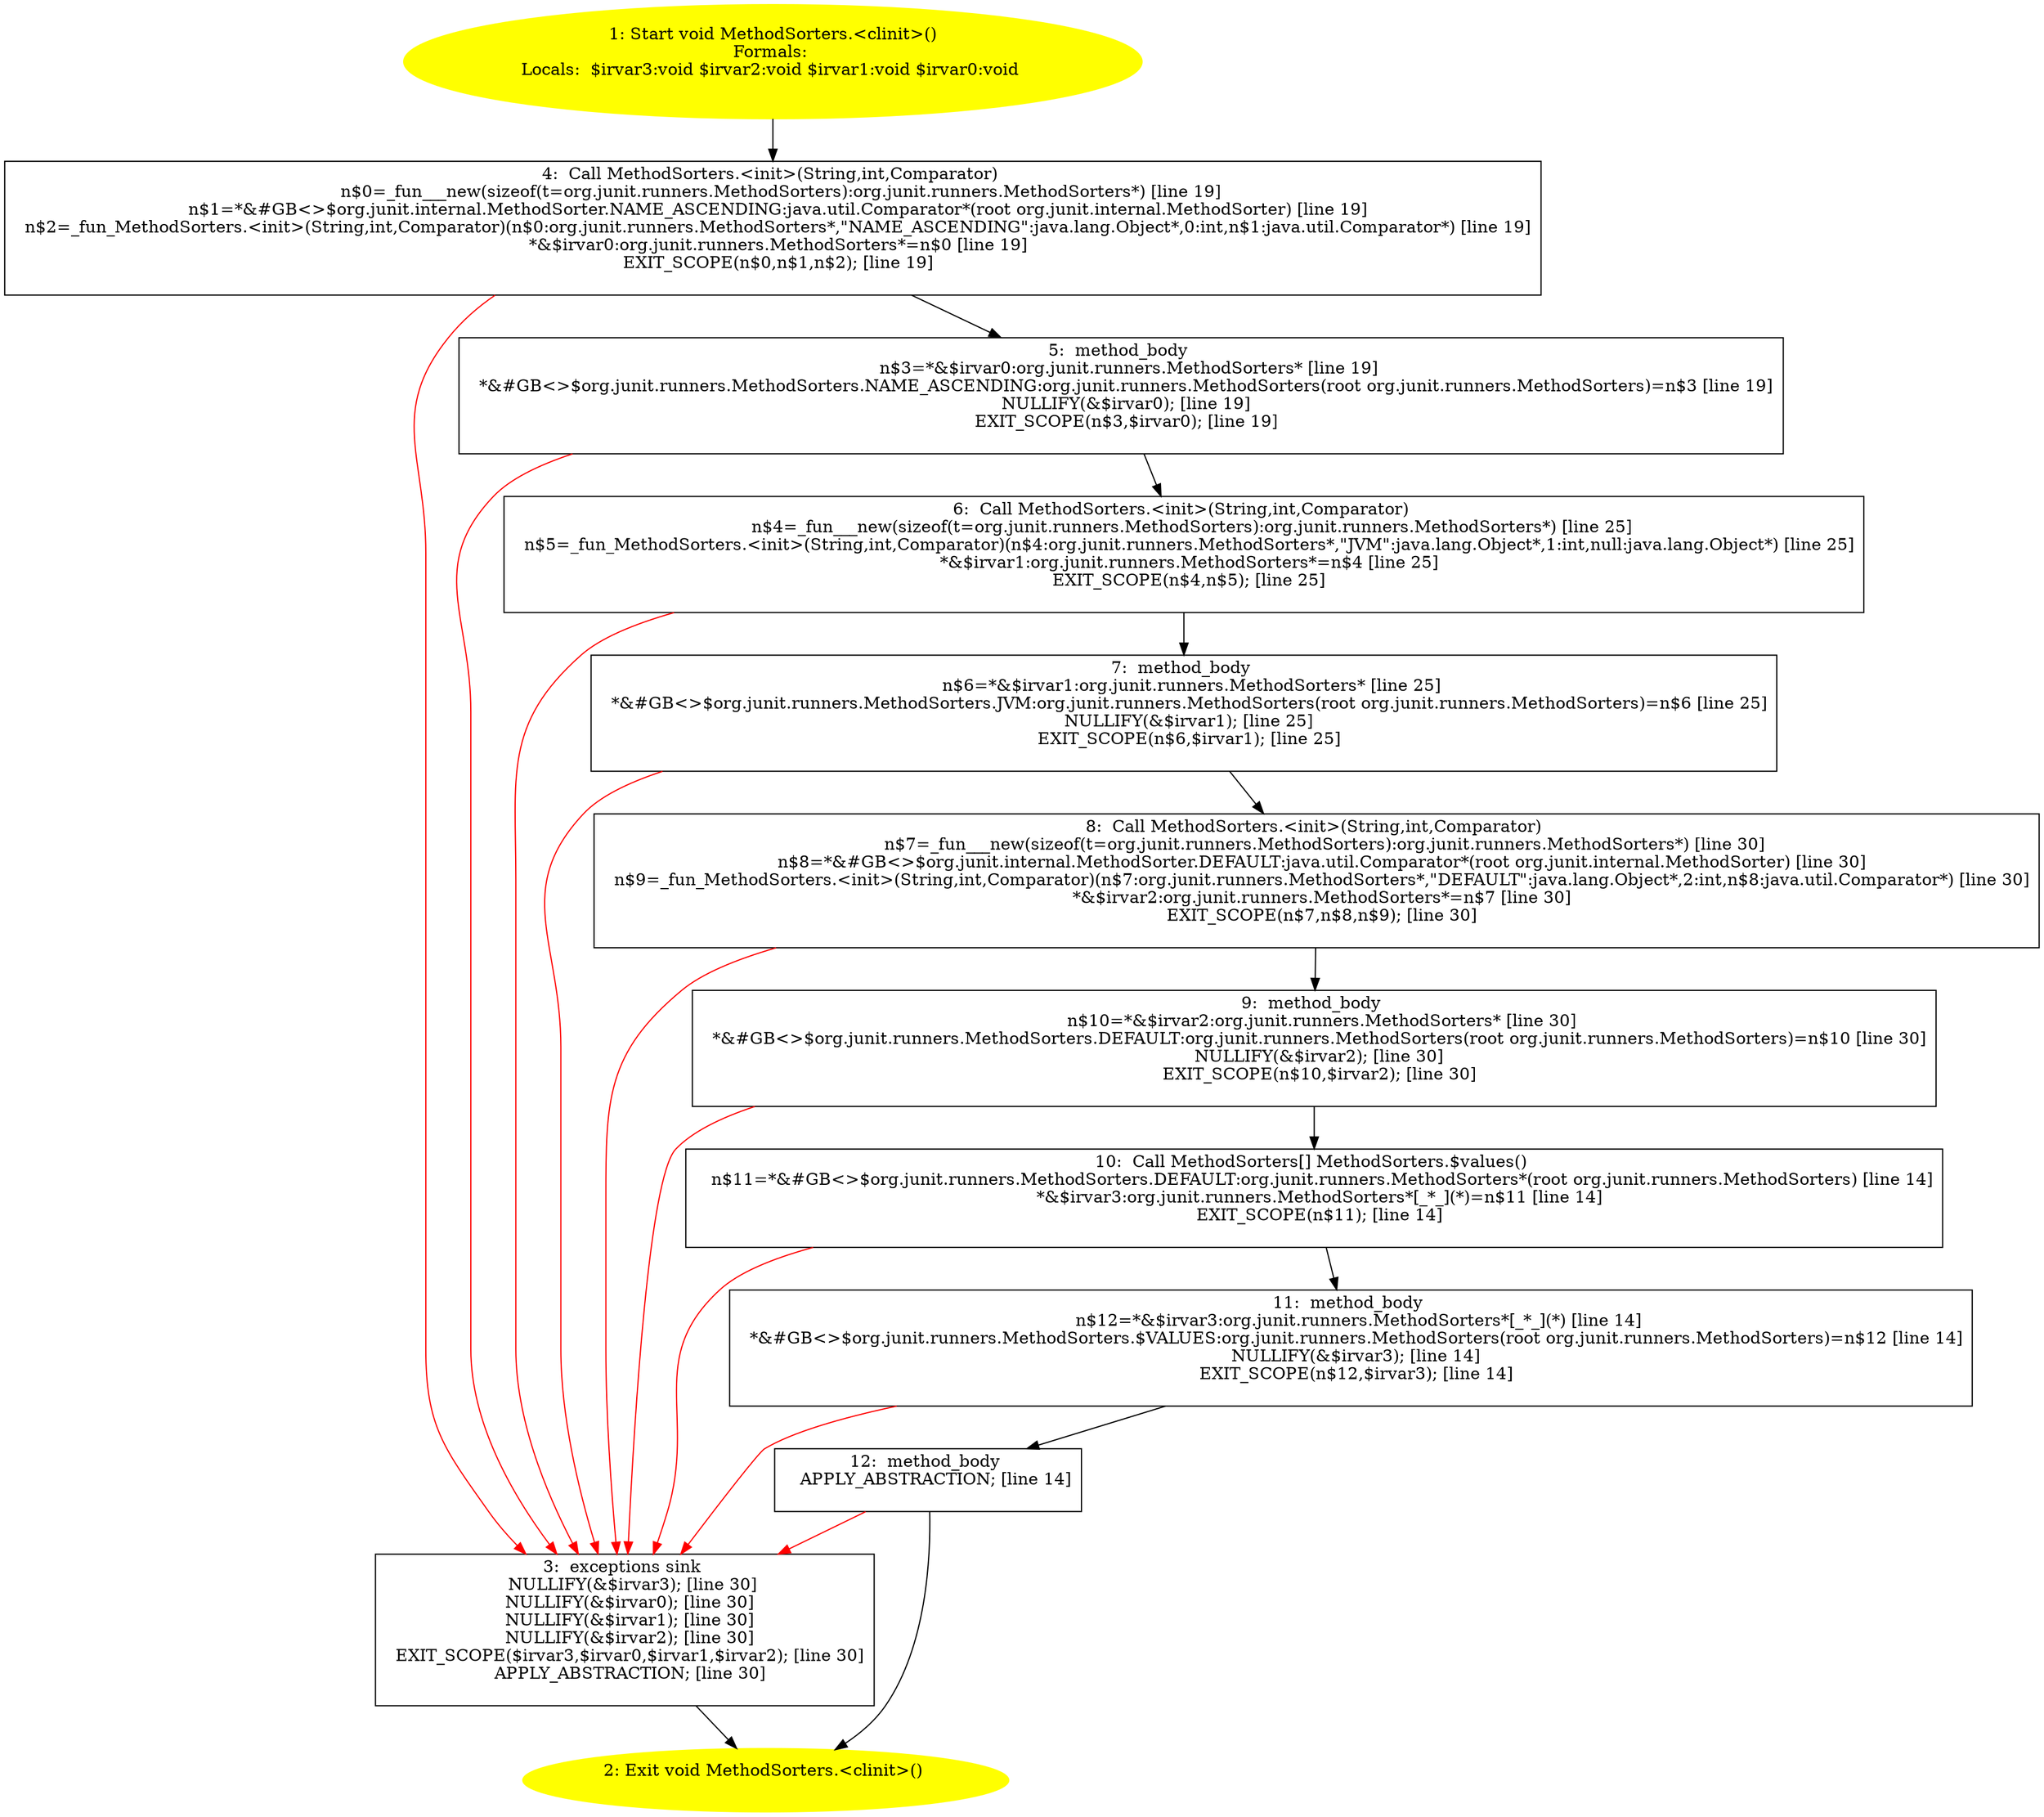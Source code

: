 /* @generated */
digraph cfg {
"org.junit.runners.MethodSorters.<clinit>():void.afe1e887159d9451e90982cf5e0de867_1" [label="1: Start void MethodSorters.<clinit>()\nFormals: \nLocals:  $irvar3:void $irvar2:void $irvar1:void $irvar0:void \n  " color=yellow style=filled]
	

	 "org.junit.runners.MethodSorters.<clinit>():void.afe1e887159d9451e90982cf5e0de867_1" -> "org.junit.runners.MethodSorters.<clinit>():void.afe1e887159d9451e90982cf5e0de867_4" ;
"org.junit.runners.MethodSorters.<clinit>():void.afe1e887159d9451e90982cf5e0de867_2" [label="2: Exit void MethodSorters.<clinit>() \n  " color=yellow style=filled]
	

"org.junit.runners.MethodSorters.<clinit>():void.afe1e887159d9451e90982cf5e0de867_3" [label="3:  exceptions sink \n   NULLIFY(&$irvar3); [line 30]\n  NULLIFY(&$irvar0); [line 30]\n  NULLIFY(&$irvar1); [line 30]\n  NULLIFY(&$irvar2); [line 30]\n  EXIT_SCOPE($irvar3,$irvar0,$irvar1,$irvar2); [line 30]\n  APPLY_ABSTRACTION; [line 30]\n " shape="box"]
	

	 "org.junit.runners.MethodSorters.<clinit>():void.afe1e887159d9451e90982cf5e0de867_3" -> "org.junit.runners.MethodSorters.<clinit>():void.afe1e887159d9451e90982cf5e0de867_2" ;
"org.junit.runners.MethodSorters.<clinit>():void.afe1e887159d9451e90982cf5e0de867_4" [label="4:  Call MethodSorters.<init>(String,int,Comparator) \n   n$0=_fun___new(sizeof(t=org.junit.runners.MethodSorters):org.junit.runners.MethodSorters*) [line 19]\n  n$1=*&#GB<>$org.junit.internal.MethodSorter.NAME_ASCENDING:java.util.Comparator*(root org.junit.internal.MethodSorter) [line 19]\n  n$2=_fun_MethodSorters.<init>(String,int,Comparator)(n$0:org.junit.runners.MethodSorters*,\"NAME_ASCENDING\":java.lang.Object*,0:int,n$1:java.util.Comparator*) [line 19]\n  *&$irvar0:org.junit.runners.MethodSorters*=n$0 [line 19]\n  EXIT_SCOPE(n$0,n$1,n$2); [line 19]\n " shape="box"]
	

	 "org.junit.runners.MethodSorters.<clinit>():void.afe1e887159d9451e90982cf5e0de867_4" -> "org.junit.runners.MethodSorters.<clinit>():void.afe1e887159d9451e90982cf5e0de867_5" ;
	 "org.junit.runners.MethodSorters.<clinit>():void.afe1e887159d9451e90982cf5e0de867_4" -> "org.junit.runners.MethodSorters.<clinit>():void.afe1e887159d9451e90982cf5e0de867_3" [color="red" ];
"org.junit.runners.MethodSorters.<clinit>():void.afe1e887159d9451e90982cf5e0de867_5" [label="5:  method_body \n   n$3=*&$irvar0:org.junit.runners.MethodSorters* [line 19]\n  *&#GB<>$org.junit.runners.MethodSorters.NAME_ASCENDING:org.junit.runners.MethodSorters(root org.junit.runners.MethodSorters)=n$3 [line 19]\n  NULLIFY(&$irvar0); [line 19]\n  EXIT_SCOPE(n$3,$irvar0); [line 19]\n " shape="box"]
	

	 "org.junit.runners.MethodSorters.<clinit>():void.afe1e887159d9451e90982cf5e0de867_5" -> "org.junit.runners.MethodSorters.<clinit>():void.afe1e887159d9451e90982cf5e0de867_6" ;
	 "org.junit.runners.MethodSorters.<clinit>():void.afe1e887159d9451e90982cf5e0de867_5" -> "org.junit.runners.MethodSorters.<clinit>():void.afe1e887159d9451e90982cf5e0de867_3" [color="red" ];
"org.junit.runners.MethodSorters.<clinit>():void.afe1e887159d9451e90982cf5e0de867_6" [label="6:  Call MethodSorters.<init>(String,int,Comparator) \n   n$4=_fun___new(sizeof(t=org.junit.runners.MethodSorters):org.junit.runners.MethodSorters*) [line 25]\n  n$5=_fun_MethodSorters.<init>(String,int,Comparator)(n$4:org.junit.runners.MethodSorters*,\"JVM\":java.lang.Object*,1:int,null:java.lang.Object*) [line 25]\n  *&$irvar1:org.junit.runners.MethodSorters*=n$4 [line 25]\n  EXIT_SCOPE(n$4,n$5); [line 25]\n " shape="box"]
	

	 "org.junit.runners.MethodSorters.<clinit>():void.afe1e887159d9451e90982cf5e0de867_6" -> "org.junit.runners.MethodSorters.<clinit>():void.afe1e887159d9451e90982cf5e0de867_7" ;
	 "org.junit.runners.MethodSorters.<clinit>():void.afe1e887159d9451e90982cf5e0de867_6" -> "org.junit.runners.MethodSorters.<clinit>():void.afe1e887159d9451e90982cf5e0de867_3" [color="red" ];
"org.junit.runners.MethodSorters.<clinit>():void.afe1e887159d9451e90982cf5e0de867_7" [label="7:  method_body \n   n$6=*&$irvar1:org.junit.runners.MethodSorters* [line 25]\n  *&#GB<>$org.junit.runners.MethodSorters.JVM:org.junit.runners.MethodSorters(root org.junit.runners.MethodSorters)=n$6 [line 25]\n  NULLIFY(&$irvar1); [line 25]\n  EXIT_SCOPE(n$6,$irvar1); [line 25]\n " shape="box"]
	

	 "org.junit.runners.MethodSorters.<clinit>():void.afe1e887159d9451e90982cf5e0de867_7" -> "org.junit.runners.MethodSorters.<clinit>():void.afe1e887159d9451e90982cf5e0de867_8" ;
	 "org.junit.runners.MethodSorters.<clinit>():void.afe1e887159d9451e90982cf5e0de867_7" -> "org.junit.runners.MethodSorters.<clinit>():void.afe1e887159d9451e90982cf5e0de867_3" [color="red" ];
"org.junit.runners.MethodSorters.<clinit>():void.afe1e887159d9451e90982cf5e0de867_8" [label="8:  Call MethodSorters.<init>(String,int,Comparator) \n   n$7=_fun___new(sizeof(t=org.junit.runners.MethodSorters):org.junit.runners.MethodSorters*) [line 30]\n  n$8=*&#GB<>$org.junit.internal.MethodSorter.DEFAULT:java.util.Comparator*(root org.junit.internal.MethodSorter) [line 30]\n  n$9=_fun_MethodSorters.<init>(String,int,Comparator)(n$7:org.junit.runners.MethodSorters*,\"DEFAULT\":java.lang.Object*,2:int,n$8:java.util.Comparator*) [line 30]\n  *&$irvar2:org.junit.runners.MethodSorters*=n$7 [line 30]\n  EXIT_SCOPE(n$7,n$8,n$9); [line 30]\n " shape="box"]
	

	 "org.junit.runners.MethodSorters.<clinit>():void.afe1e887159d9451e90982cf5e0de867_8" -> "org.junit.runners.MethodSorters.<clinit>():void.afe1e887159d9451e90982cf5e0de867_9" ;
	 "org.junit.runners.MethodSorters.<clinit>():void.afe1e887159d9451e90982cf5e0de867_8" -> "org.junit.runners.MethodSorters.<clinit>():void.afe1e887159d9451e90982cf5e0de867_3" [color="red" ];
"org.junit.runners.MethodSorters.<clinit>():void.afe1e887159d9451e90982cf5e0de867_9" [label="9:  method_body \n   n$10=*&$irvar2:org.junit.runners.MethodSorters* [line 30]\n  *&#GB<>$org.junit.runners.MethodSorters.DEFAULT:org.junit.runners.MethodSorters(root org.junit.runners.MethodSorters)=n$10 [line 30]\n  NULLIFY(&$irvar2); [line 30]\n  EXIT_SCOPE(n$10,$irvar2); [line 30]\n " shape="box"]
	

	 "org.junit.runners.MethodSorters.<clinit>():void.afe1e887159d9451e90982cf5e0de867_9" -> "org.junit.runners.MethodSorters.<clinit>():void.afe1e887159d9451e90982cf5e0de867_10" ;
	 "org.junit.runners.MethodSorters.<clinit>():void.afe1e887159d9451e90982cf5e0de867_9" -> "org.junit.runners.MethodSorters.<clinit>():void.afe1e887159d9451e90982cf5e0de867_3" [color="red" ];
"org.junit.runners.MethodSorters.<clinit>():void.afe1e887159d9451e90982cf5e0de867_10" [label="10:  Call MethodSorters[] MethodSorters.$values() \n   n$11=*&#GB<>$org.junit.runners.MethodSorters.DEFAULT:org.junit.runners.MethodSorters*(root org.junit.runners.MethodSorters) [line 14]\n  *&$irvar3:org.junit.runners.MethodSorters*[_*_](*)=n$11 [line 14]\n  EXIT_SCOPE(n$11); [line 14]\n " shape="box"]
	

	 "org.junit.runners.MethodSorters.<clinit>():void.afe1e887159d9451e90982cf5e0de867_10" -> "org.junit.runners.MethodSorters.<clinit>():void.afe1e887159d9451e90982cf5e0de867_11" ;
	 "org.junit.runners.MethodSorters.<clinit>():void.afe1e887159d9451e90982cf5e0de867_10" -> "org.junit.runners.MethodSorters.<clinit>():void.afe1e887159d9451e90982cf5e0de867_3" [color="red" ];
"org.junit.runners.MethodSorters.<clinit>():void.afe1e887159d9451e90982cf5e0de867_11" [label="11:  method_body \n   n$12=*&$irvar3:org.junit.runners.MethodSorters*[_*_](*) [line 14]\n  *&#GB<>$org.junit.runners.MethodSorters.$VALUES:org.junit.runners.MethodSorters(root org.junit.runners.MethodSorters)=n$12 [line 14]\n  NULLIFY(&$irvar3); [line 14]\n  EXIT_SCOPE(n$12,$irvar3); [line 14]\n " shape="box"]
	

	 "org.junit.runners.MethodSorters.<clinit>():void.afe1e887159d9451e90982cf5e0de867_11" -> "org.junit.runners.MethodSorters.<clinit>():void.afe1e887159d9451e90982cf5e0de867_12" ;
	 "org.junit.runners.MethodSorters.<clinit>():void.afe1e887159d9451e90982cf5e0de867_11" -> "org.junit.runners.MethodSorters.<clinit>():void.afe1e887159d9451e90982cf5e0de867_3" [color="red" ];
"org.junit.runners.MethodSorters.<clinit>():void.afe1e887159d9451e90982cf5e0de867_12" [label="12:  method_body \n   APPLY_ABSTRACTION; [line 14]\n " shape="box"]
	

	 "org.junit.runners.MethodSorters.<clinit>():void.afe1e887159d9451e90982cf5e0de867_12" -> "org.junit.runners.MethodSorters.<clinit>():void.afe1e887159d9451e90982cf5e0de867_2" ;
	 "org.junit.runners.MethodSorters.<clinit>():void.afe1e887159d9451e90982cf5e0de867_12" -> "org.junit.runners.MethodSorters.<clinit>():void.afe1e887159d9451e90982cf5e0de867_3" [color="red" ];
}
